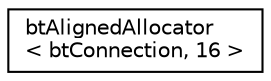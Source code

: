 digraph "Graphical Class Hierarchy"
{
  edge [fontname="Helvetica",fontsize="10",labelfontname="Helvetica",labelfontsize="10"];
  node [fontname="Helvetica",fontsize="10",shape=record];
  rankdir="LR";
  Node1 [label="btAlignedAllocator\l\< btConnection, 16 \>",height=0.2,width=0.4,color="black", fillcolor="white", style="filled",URL="$classbt_aligned_allocator.html"];
}
